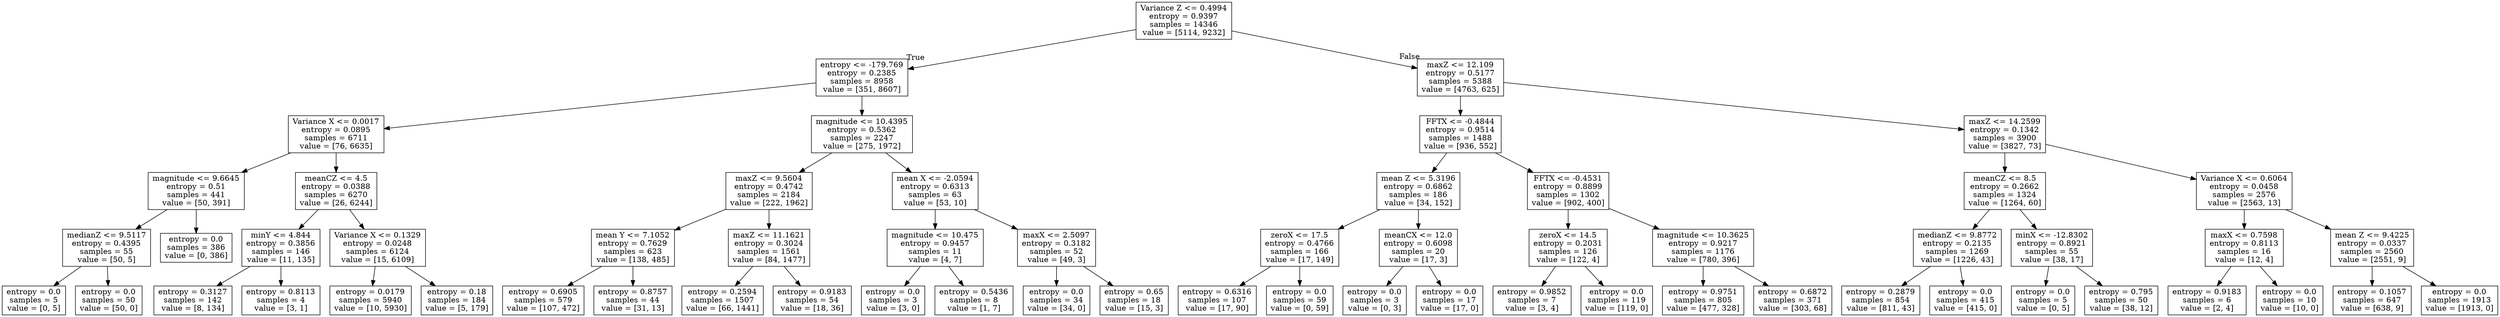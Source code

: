 digraph Tree {
node [shape=box] ;
0 [label="Variance Z <= 0.4994\nentropy = 0.9397\nsamples = 14346\nvalue = [5114, 9232]"] ;
1 [label="entropy <= -179.769\nentropy = 0.2385\nsamples = 8958\nvalue = [351, 8607]"] ;
0 -> 1 [labeldistance=2.5, labelangle=45, headlabel="True"] ;
2 [label="Variance X <= 0.0017\nentropy = 0.0895\nsamples = 6711\nvalue = [76, 6635]"] ;
1 -> 2 ;
3 [label="magnitude <= 9.6645\nentropy = 0.51\nsamples = 441\nvalue = [50, 391]"] ;
2 -> 3 ;
4 [label="medianZ <= 9.5117\nentropy = 0.4395\nsamples = 55\nvalue = [50, 5]"] ;
3 -> 4 ;
5 [label="entropy = 0.0\nsamples = 5\nvalue = [0, 5]"] ;
4 -> 5 ;
6 [label="entropy = 0.0\nsamples = 50\nvalue = [50, 0]"] ;
4 -> 6 ;
7 [label="entropy = 0.0\nsamples = 386\nvalue = [0, 386]"] ;
3 -> 7 ;
8 [label="meanCZ <= 4.5\nentropy = 0.0388\nsamples = 6270\nvalue = [26, 6244]"] ;
2 -> 8 ;
9 [label="minY <= 4.844\nentropy = 0.3856\nsamples = 146\nvalue = [11, 135]"] ;
8 -> 9 ;
10 [label="entropy = 0.3127\nsamples = 142\nvalue = [8, 134]"] ;
9 -> 10 ;
11 [label="entropy = 0.8113\nsamples = 4\nvalue = [3, 1]"] ;
9 -> 11 ;
12 [label="Variance X <= 0.1329\nentropy = 0.0248\nsamples = 6124\nvalue = [15, 6109]"] ;
8 -> 12 ;
13 [label="entropy = 0.0179\nsamples = 5940\nvalue = [10, 5930]"] ;
12 -> 13 ;
14 [label="entropy = 0.18\nsamples = 184\nvalue = [5, 179]"] ;
12 -> 14 ;
15 [label="magnitude <= 10.4395\nentropy = 0.5362\nsamples = 2247\nvalue = [275, 1972]"] ;
1 -> 15 ;
16 [label="maxZ <= 9.5604\nentropy = 0.4742\nsamples = 2184\nvalue = [222, 1962]"] ;
15 -> 16 ;
17 [label="mean Y <= 7.1052\nentropy = 0.7629\nsamples = 623\nvalue = [138, 485]"] ;
16 -> 17 ;
18 [label="entropy = 0.6905\nsamples = 579\nvalue = [107, 472]"] ;
17 -> 18 ;
19 [label="entropy = 0.8757\nsamples = 44\nvalue = [31, 13]"] ;
17 -> 19 ;
20 [label="maxZ <= 11.1621\nentropy = 0.3024\nsamples = 1561\nvalue = [84, 1477]"] ;
16 -> 20 ;
21 [label="entropy = 0.2594\nsamples = 1507\nvalue = [66, 1441]"] ;
20 -> 21 ;
22 [label="entropy = 0.9183\nsamples = 54\nvalue = [18, 36]"] ;
20 -> 22 ;
23 [label="mean X <= -2.0594\nentropy = 0.6313\nsamples = 63\nvalue = [53, 10]"] ;
15 -> 23 ;
24 [label="magnitude <= 10.475\nentropy = 0.9457\nsamples = 11\nvalue = [4, 7]"] ;
23 -> 24 ;
25 [label="entropy = 0.0\nsamples = 3\nvalue = [3, 0]"] ;
24 -> 25 ;
26 [label="entropy = 0.5436\nsamples = 8\nvalue = [1, 7]"] ;
24 -> 26 ;
27 [label="maxX <= 2.5097\nentropy = 0.3182\nsamples = 52\nvalue = [49, 3]"] ;
23 -> 27 ;
28 [label="entropy = 0.0\nsamples = 34\nvalue = [34, 0]"] ;
27 -> 28 ;
29 [label="entropy = 0.65\nsamples = 18\nvalue = [15, 3]"] ;
27 -> 29 ;
30 [label="maxZ <= 12.109\nentropy = 0.5177\nsamples = 5388\nvalue = [4763, 625]"] ;
0 -> 30 [labeldistance=2.5, labelangle=-45, headlabel="False"] ;
31 [label="FFTX <= -0.4844\nentropy = 0.9514\nsamples = 1488\nvalue = [936, 552]"] ;
30 -> 31 ;
32 [label="mean Z <= 5.3196\nentropy = 0.6862\nsamples = 186\nvalue = [34, 152]"] ;
31 -> 32 ;
33 [label="zeroX <= 17.5\nentropy = 0.4766\nsamples = 166\nvalue = [17, 149]"] ;
32 -> 33 ;
34 [label="entropy = 0.6316\nsamples = 107\nvalue = [17, 90]"] ;
33 -> 34 ;
35 [label="entropy = 0.0\nsamples = 59\nvalue = [0, 59]"] ;
33 -> 35 ;
36 [label="meanCX <= 12.0\nentropy = 0.6098\nsamples = 20\nvalue = [17, 3]"] ;
32 -> 36 ;
37 [label="entropy = 0.0\nsamples = 3\nvalue = [0, 3]"] ;
36 -> 37 ;
38 [label="entropy = 0.0\nsamples = 17\nvalue = [17, 0]"] ;
36 -> 38 ;
39 [label="FFTX <= -0.4531\nentropy = 0.8899\nsamples = 1302\nvalue = [902, 400]"] ;
31 -> 39 ;
40 [label="zeroX <= 14.5\nentropy = 0.2031\nsamples = 126\nvalue = [122, 4]"] ;
39 -> 40 ;
41 [label="entropy = 0.9852\nsamples = 7\nvalue = [3, 4]"] ;
40 -> 41 ;
42 [label="entropy = 0.0\nsamples = 119\nvalue = [119, 0]"] ;
40 -> 42 ;
43 [label="magnitude <= 10.3625\nentropy = 0.9217\nsamples = 1176\nvalue = [780, 396]"] ;
39 -> 43 ;
44 [label="entropy = 0.9751\nsamples = 805\nvalue = [477, 328]"] ;
43 -> 44 ;
45 [label="entropy = 0.6872\nsamples = 371\nvalue = [303, 68]"] ;
43 -> 45 ;
46 [label="maxZ <= 14.2599\nentropy = 0.1342\nsamples = 3900\nvalue = [3827, 73]"] ;
30 -> 46 ;
47 [label="meanCZ <= 8.5\nentropy = 0.2662\nsamples = 1324\nvalue = [1264, 60]"] ;
46 -> 47 ;
48 [label="medianZ <= 9.8772\nentropy = 0.2135\nsamples = 1269\nvalue = [1226, 43]"] ;
47 -> 48 ;
49 [label="entropy = 0.2879\nsamples = 854\nvalue = [811, 43]"] ;
48 -> 49 ;
50 [label="entropy = 0.0\nsamples = 415\nvalue = [415, 0]"] ;
48 -> 50 ;
51 [label="minX <= -12.8302\nentropy = 0.8921\nsamples = 55\nvalue = [38, 17]"] ;
47 -> 51 ;
52 [label="entropy = 0.0\nsamples = 5\nvalue = [0, 5]"] ;
51 -> 52 ;
53 [label="entropy = 0.795\nsamples = 50\nvalue = [38, 12]"] ;
51 -> 53 ;
54 [label="Variance X <= 0.6064\nentropy = 0.0458\nsamples = 2576\nvalue = [2563, 13]"] ;
46 -> 54 ;
55 [label="maxX <= 0.7598\nentropy = 0.8113\nsamples = 16\nvalue = [12, 4]"] ;
54 -> 55 ;
56 [label="entropy = 0.9183\nsamples = 6\nvalue = [2, 4]"] ;
55 -> 56 ;
57 [label="entropy = 0.0\nsamples = 10\nvalue = [10, 0]"] ;
55 -> 57 ;
58 [label="mean Z <= 9.4225\nentropy = 0.0337\nsamples = 2560\nvalue = [2551, 9]"] ;
54 -> 58 ;
59 [label="entropy = 0.1057\nsamples = 647\nvalue = [638, 9]"] ;
58 -> 59 ;
60 [label="entropy = 0.0\nsamples = 1913\nvalue = [1913, 0]"] ;
58 -> 60 ;
}
